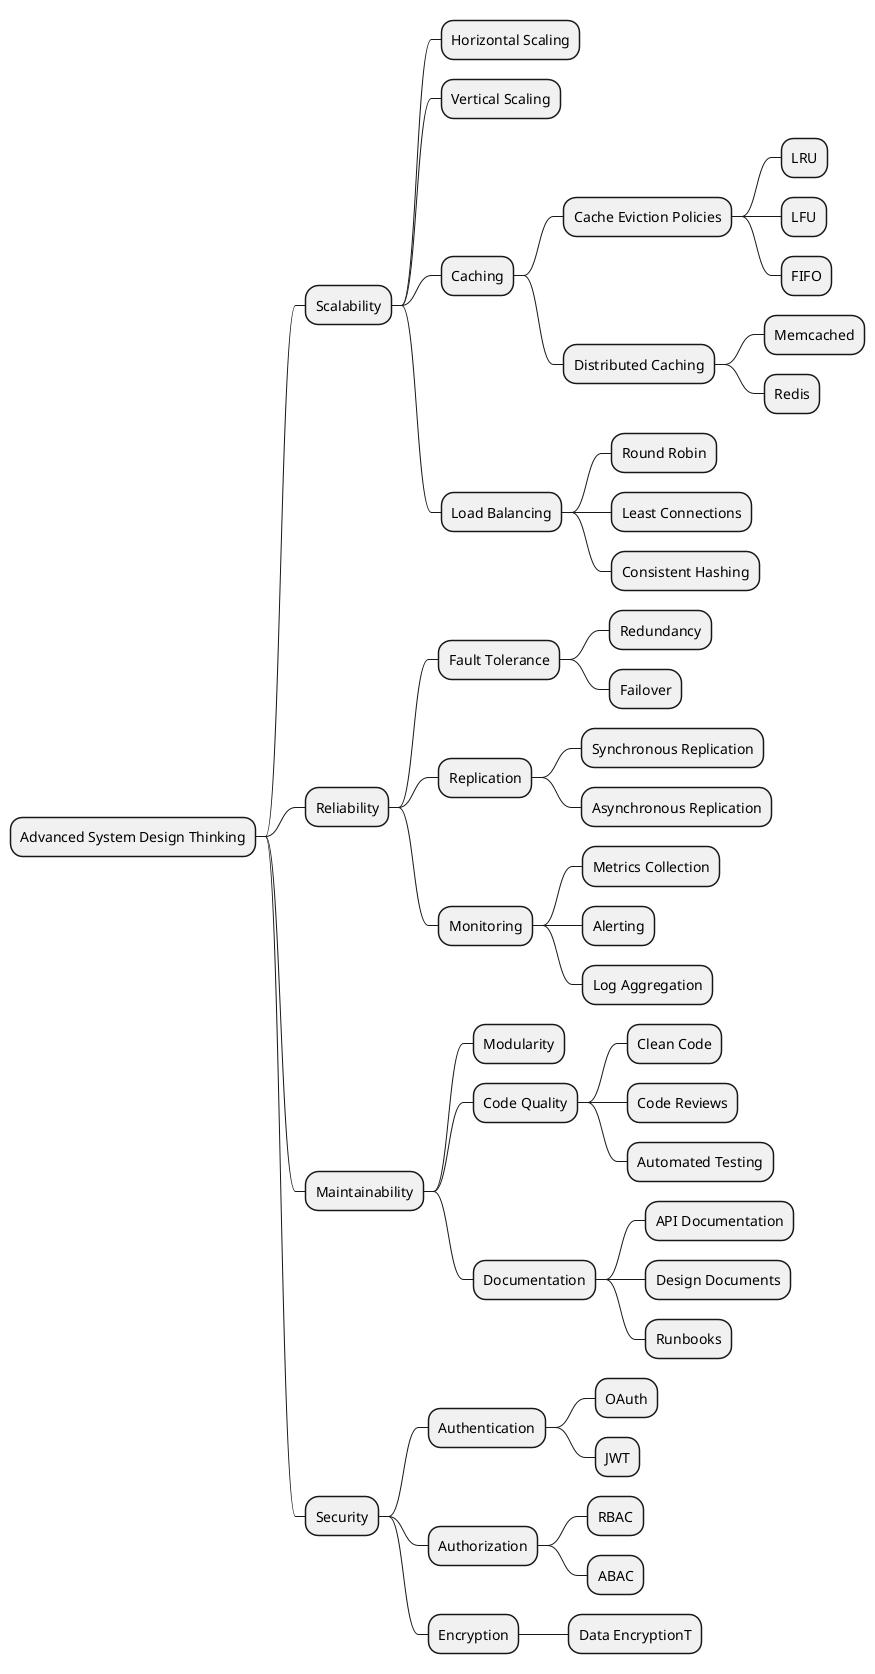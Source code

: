 @startmindmap


* Advanced System Design Thinking
** Scalability
*** Horizontal Scaling
*** Vertical Scaling
*** Caching
**** Cache Eviction Policies
***** LRU
***** LFU
***** FIFO
**** Distributed Caching
***** Memcached
***** Redis
*** Load Balancing
**** Round Robin
**** Least Connections
**** Consistent Hashing
** Reliability
*** Fault Tolerance
**** Redundancy
**** Failover
*** Replication
**** Synchronous Replication
**** Asynchronous Replication
*** Monitoring
**** Metrics Collection
**** Alerting
**** Log Aggregation
** Maintainability
*** Modularity
*** Code Quality
**** Clean Code
**** Code Reviews
**** Automated Testing
*** Documentation
**** API Documentation
**** Design Documents
**** Runbooks
** Security
*** Authentication
**** OAuth
**** JWT
*** Authorization
**** RBAC
**** ABAC
*** Encryption
**** Data EncryptionT

@endmindmap